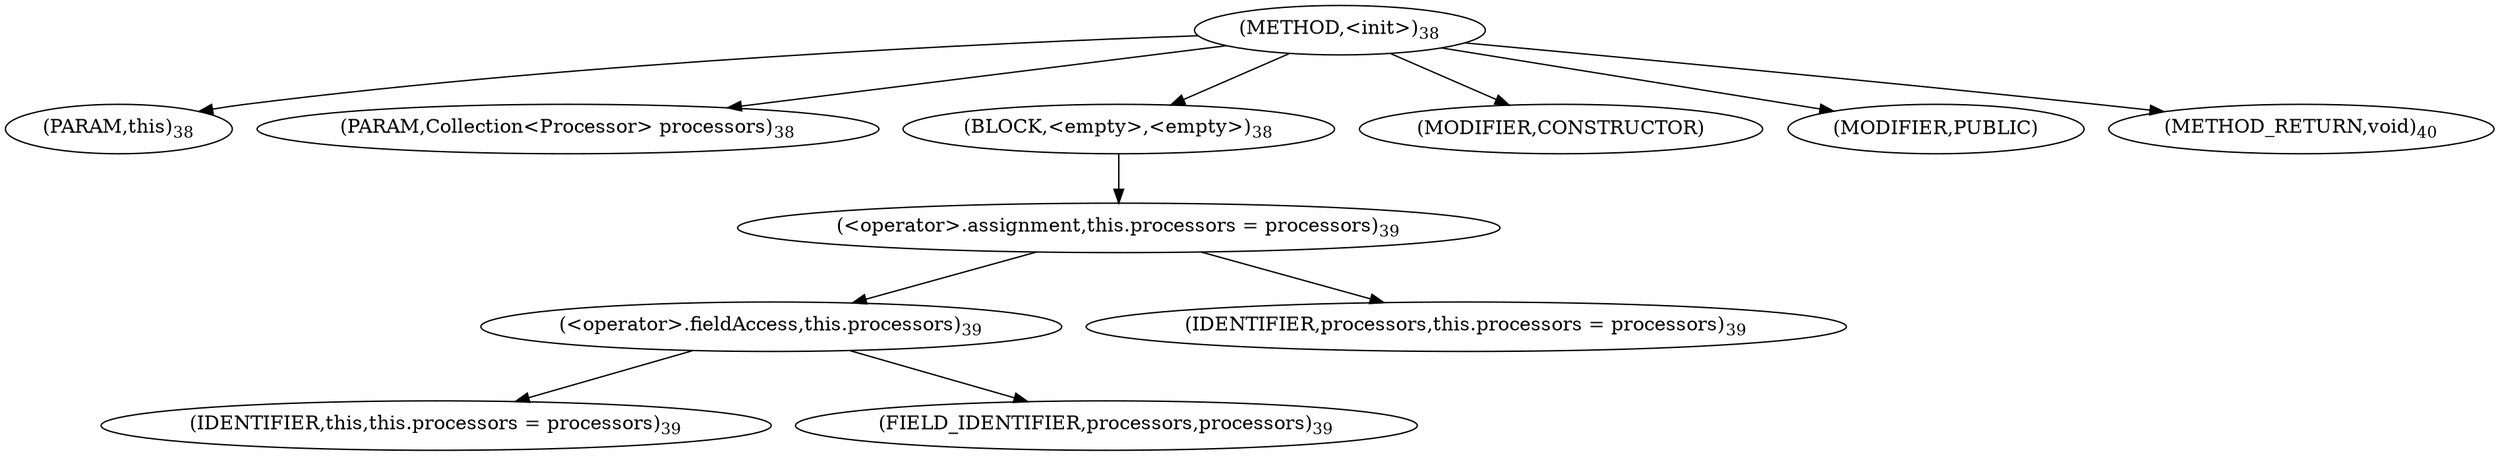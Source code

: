 digraph "&lt;init&gt;" {  
"21" [label = <(METHOD,&lt;init&gt;)<SUB>38</SUB>> ]
"4" [label = <(PARAM,this)<SUB>38</SUB>> ]
"22" [label = <(PARAM,Collection&lt;Processor&gt; processors)<SUB>38</SUB>> ]
"23" [label = <(BLOCK,&lt;empty&gt;,&lt;empty&gt;)<SUB>38</SUB>> ]
"24" [label = <(&lt;operator&gt;.assignment,this.processors = processors)<SUB>39</SUB>> ]
"25" [label = <(&lt;operator&gt;.fieldAccess,this.processors)<SUB>39</SUB>> ]
"3" [label = <(IDENTIFIER,this,this.processors = processors)<SUB>39</SUB>> ]
"26" [label = <(FIELD_IDENTIFIER,processors,processors)<SUB>39</SUB>> ]
"27" [label = <(IDENTIFIER,processors,this.processors = processors)<SUB>39</SUB>> ]
"28" [label = <(MODIFIER,CONSTRUCTOR)> ]
"29" [label = <(MODIFIER,PUBLIC)> ]
"30" [label = <(METHOD_RETURN,void)<SUB>40</SUB>> ]
  "21" -> "4" 
  "21" -> "22" 
  "21" -> "23" 
  "21" -> "28" 
  "21" -> "29" 
  "21" -> "30" 
  "23" -> "24" 
  "24" -> "25" 
  "24" -> "27" 
  "25" -> "3" 
  "25" -> "26" 
}
